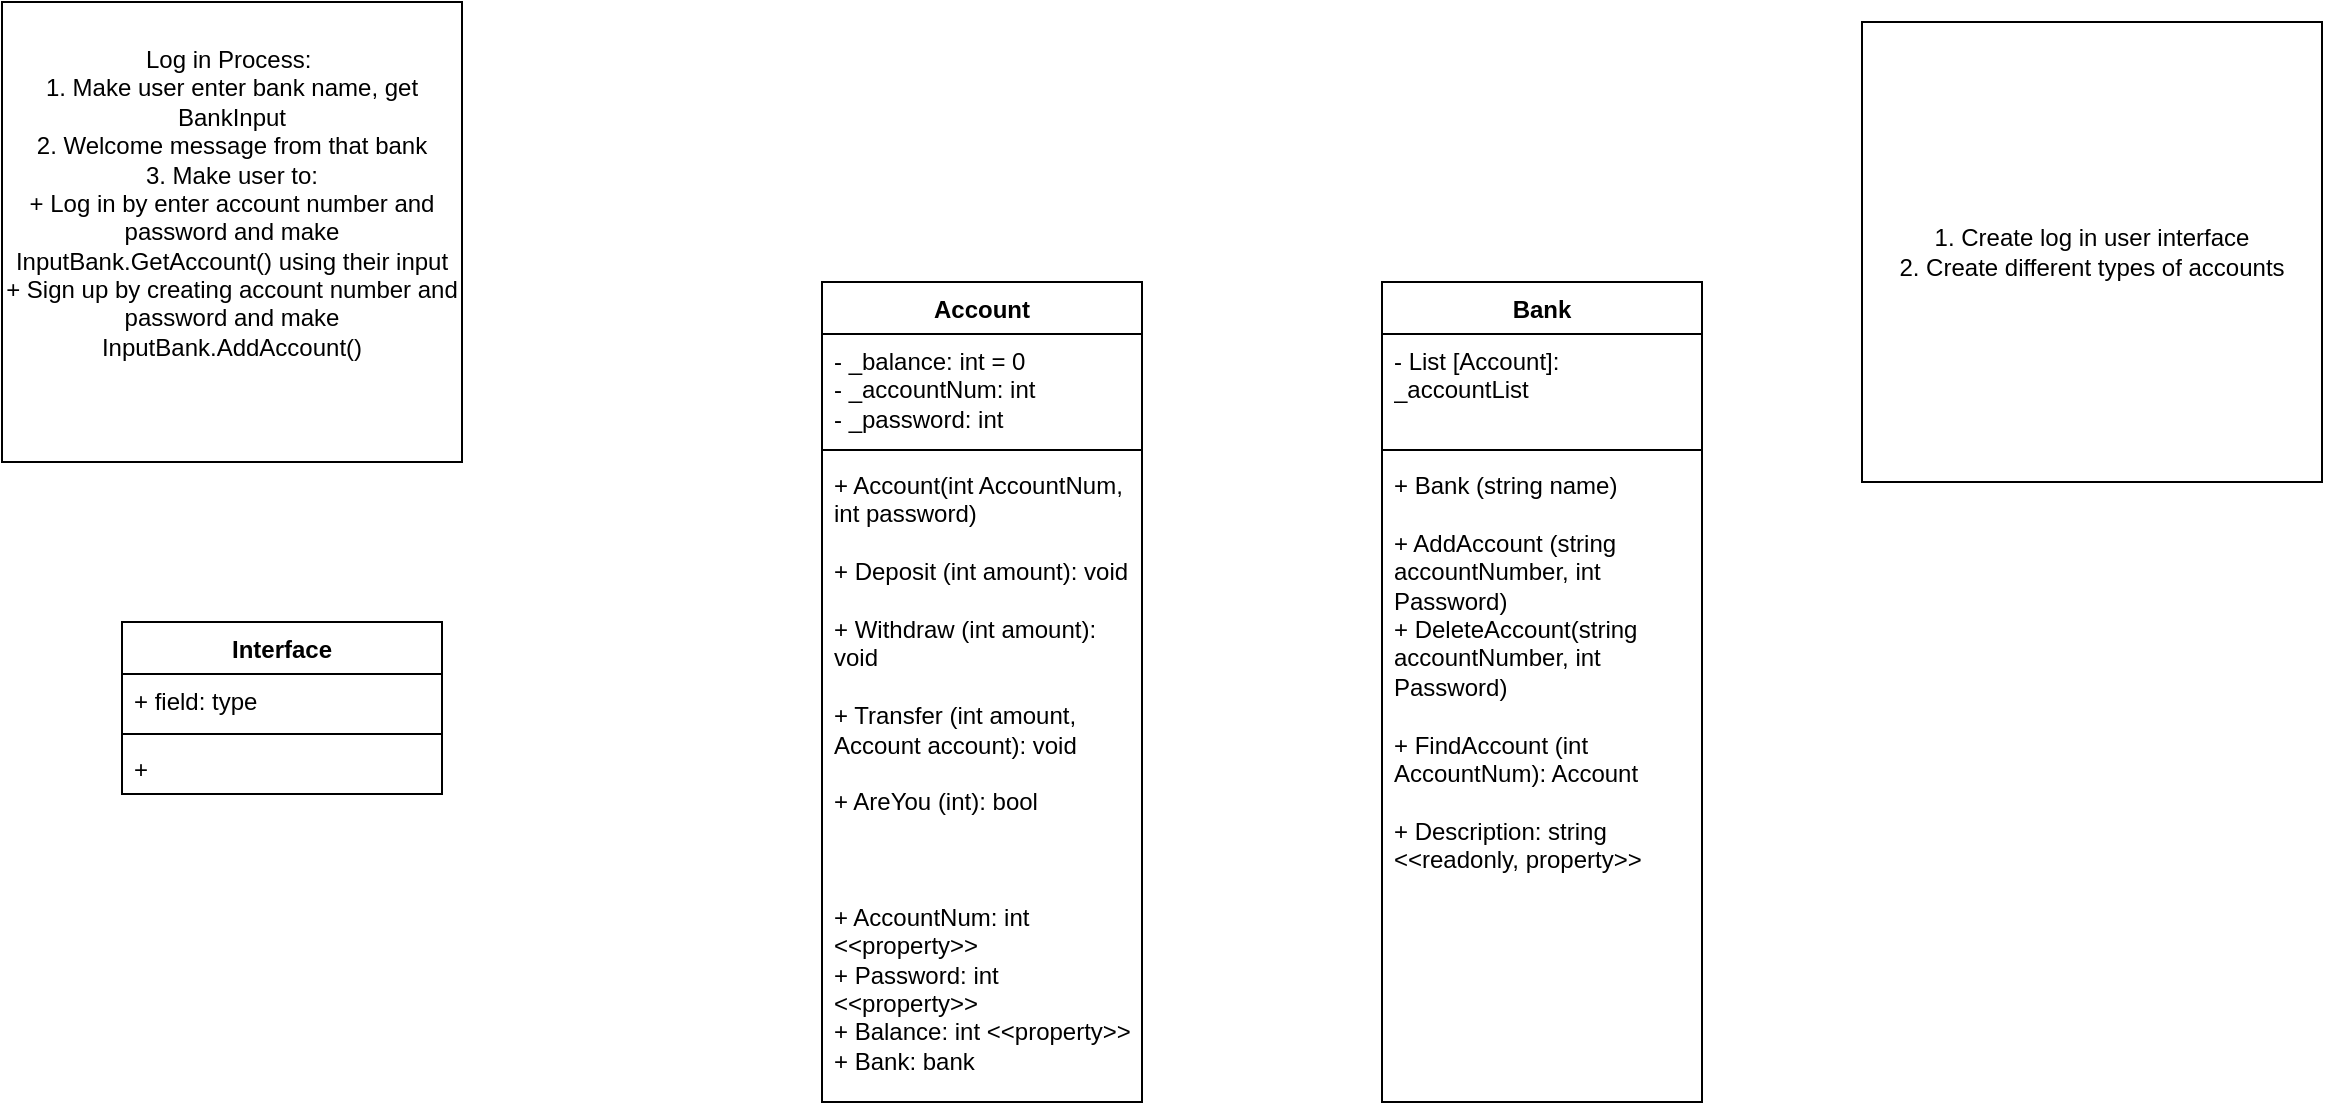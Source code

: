 <mxfile version="24.4.9" type="device">
  <diagram id="4hGNNaWelnX5ogM7S-4X" name="Page-1">
    <mxGraphModel dx="2284" dy="738" grid="1" gridSize="10" guides="1" tooltips="1" connect="1" arrows="1" fold="1" page="1" pageScale="1" pageWidth="850" pageHeight="1100" math="0" shadow="0">
      <root>
        <mxCell id="0" />
        <mxCell id="1" parent="0" />
        <mxCell id="YOJYTE3-wiDfbg3zjTLi-4" value="Account" style="swimlane;fontStyle=1;align=center;verticalAlign=top;childLayout=stackLayout;horizontal=1;startSize=26;horizontalStack=0;resizeParent=1;resizeParentMax=0;resizeLast=0;collapsible=1;marginBottom=0;whiteSpace=wrap;html=1;" parent="1" vertex="1">
          <mxGeometry x="320" y="240" width="160" height="410" as="geometry" />
        </mxCell>
        <mxCell id="YOJYTE3-wiDfbg3zjTLi-5" value="&lt;div&gt;- _balance: int = 0&lt;/div&gt;&lt;div&gt;- _accountNum: int&lt;br&gt;- _password: int&lt;/div&gt;" style="text;strokeColor=none;fillColor=none;align=left;verticalAlign=top;spacingLeft=4;spacingRight=4;overflow=hidden;rotatable=0;points=[[0,0.5],[1,0.5]];portConstraint=eastwest;whiteSpace=wrap;html=1;" parent="YOJYTE3-wiDfbg3zjTLi-4" vertex="1">
          <mxGeometry y="26" width="160" height="54" as="geometry" />
        </mxCell>
        <mxCell id="YOJYTE3-wiDfbg3zjTLi-6" value="" style="line;strokeWidth=1;fillColor=none;align=left;verticalAlign=middle;spacingTop=-1;spacingLeft=3;spacingRight=3;rotatable=0;labelPosition=right;points=[];portConstraint=eastwest;strokeColor=inherit;" parent="YOJYTE3-wiDfbg3zjTLi-4" vertex="1">
          <mxGeometry y="80" width="160" height="8" as="geometry" />
        </mxCell>
        <mxCell id="YOJYTE3-wiDfbg3zjTLi-7" value="+ Account(int AccountNum, int password)&amp;nbsp;&lt;div&gt;&lt;br&gt;&lt;/div&gt;&lt;div&gt;+ Deposit (int amount): void&lt;br&gt;&lt;br&gt;+ Withdraw (int amount): void&lt;/div&gt;&lt;div&gt;&lt;br&gt;+ Transfer (int amount, Account account): void&lt;/div&gt;&lt;div&gt;&lt;br&gt;&lt;/div&gt;&lt;div&gt;+ AreYou (int): bool&lt;/div&gt;&lt;div&gt;&lt;br&gt;&lt;br&gt;&lt;br&gt;+ AccountNum: int &amp;lt;&amp;lt;property&amp;gt;&amp;gt;&lt;/div&gt;&lt;div&gt;+ Password: int &amp;lt;&amp;lt;property&amp;gt;&amp;gt;&lt;br&gt;+ Balance: int &amp;lt;&amp;lt;property&amp;gt;&amp;gt;&lt;/div&gt;&lt;div&gt;+ Bank: bank&lt;/div&gt;" style="text;strokeColor=none;fillColor=none;align=left;verticalAlign=top;spacingLeft=4;spacingRight=4;overflow=hidden;rotatable=0;points=[[0,0.5],[1,0.5]];portConstraint=eastwest;whiteSpace=wrap;html=1;" parent="YOJYTE3-wiDfbg3zjTLi-4" vertex="1">
          <mxGeometry y="88" width="160" height="322" as="geometry" />
        </mxCell>
        <mxCell id="YOJYTE3-wiDfbg3zjTLi-8" value="Bank" style="swimlane;fontStyle=1;align=center;verticalAlign=top;childLayout=stackLayout;horizontal=1;startSize=26;horizontalStack=0;resizeParent=1;resizeParentMax=0;resizeLast=0;collapsible=1;marginBottom=0;whiteSpace=wrap;html=1;" parent="1" vertex="1">
          <mxGeometry x="600" y="240" width="160" height="410" as="geometry" />
        </mxCell>
        <mxCell id="YOJYTE3-wiDfbg3zjTLi-9" value="- List [Account]: _accountList" style="text;strokeColor=none;fillColor=none;align=left;verticalAlign=top;spacingLeft=4;spacingRight=4;overflow=hidden;rotatable=0;points=[[0,0.5],[1,0.5]];portConstraint=eastwest;whiteSpace=wrap;html=1;" parent="YOJYTE3-wiDfbg3zjTLi-8" vertex="1">
          <mxGeometry y="26" width="160" height="54" as="geometry" />
        </mxCell>
        <mxCell id="YOJYTE3-wiDfbg3zjTLi-10" value="" style="line;strokeWidth=1;fillColor=none;align=left;verticalAlign=middle;spacingTop=-1;spacingLeft=3;spacingRight=3;rotatable=0;labelPosition=right;points=[];portConstraint=eastwest;strokeColor=inherit;" parent="YOJYTE3-wiDfbg3zjTLi-8" vertex="1">
          <mxGeometry y="80" width="160" height="8" as="geometry" />
        </mxCell>
        <mxCell id="YOJYTE3-wiDfbg3zjTLi-11" value="+ Bank (string name)&lt;div&gt;&lt;br&gt;&lt;/div&gt;&lt;div&gt;+ AddAccount (string accountNumber, int Password)&lt;/div&gt;&lt;div&gt;+ DeleteAccount(string accountNumber, int Password)&lt;/div&gt;&lt;div&gt;&lt;br&gt;&lt;/div&gt;&lt;div&gt;+ FindAccount (int AccountNum): Account&lt;/div&gt;&lt;div&gt;&lt;br&gt;&lt;/div&gt;&lt;div&gt;+ Description: string &amp;lt;&amp;lt;readonly, property&amp;gt;&amp;gt;&lt;/div&gt;" style="text;strokeColor=none;fillColor=none;align=left;verticalAlign=top;spacingLeft=4;spacingRight=4;overflow=hidden;rotatable=0;points=[[0,0.5],[1,0.5]];portConstraint=eastwest;whiteSpace=wrap;html=1;" parent="YOJYTE3-wiDfbg3zjTLi-8" vertex="1">
          <mxGeometry y="88" width="160" height="322" as="geometry" />
        </mxCell>
        <mxCell id="3K3qmI-YffXcMCkNoZgT-1" value="Log in Process:&amp;nbsp;&lt;div&gt;1. Make user enter bank name, get BankInput&lt;/div&gt;&lt;div&gt;2. Welcome message from that bank&lt;/div&gt;&lt;div&gt;3. Make user to:&lt;br&gt;+ Log in by enter account number and password and make InputBank.GetAccount() using their input&lt;/div&gt;&lt;div&gt;+ Sign up by creating account number and password and make InputBank.AddAccount()&lt;/div&gt;&lt;div&gt;&lt;br&gt;&lt;/div&gt;&lt;div&gt;&lt;br&gt;&lt;/div&gt;" style="whiteSpace=wrap;html=1;aspect=fixed;" vertex="1" parent="1">
          <mxGeometry x="-90" y="100" width="230" height="230" as="geometry" />
        </mxCell>
        <mxCell id="3K3qmI-YffXcMCkNoZgT-2" value="Interface" style="swimlane;fontStyle=1;align=center;verticalAlign=top;childLayout=stackLayout;horizontal=1;startSize=26;horizontalStack=0;resizeParent=1;resizeParentMax=0;resizeLast=0;collapsible=1;marginBottom=0;whiteSpace=wrap;html=1;" vertex="1" parent="1">
          <mxGeometry x="-30" y="410" width="160" height="86" as="geometry" />
        </mxCell>
        <mxCell id="3K3qmI-YffXcMCkNoZgT-3" value="+ field: type" style="text;strokeColor=none;fillColor=none;align=left;verticalAlign=top;spacingLeft=4;spacingRight=4;overflow=hidden;rotatable=0;points=[[0,0.5],[1,0.5]];portConstraint=eastwest;whiteSpace=wrap;html=1;" vertex="1" parent="3K3qmI-YffXcMCkNoZgT-2">
          <mxGeometry y="26" width="160" height="26" as="geometry" />
        </mxCell>
        <mxCell id="3K3qmI-YffXcMCkNoZgT-4" value="" style="line;strokeWidth=1;fillColor=none;align=left;verticalAlign=middle;spacingTop=-1;spacingLeft=3;spacingRight=3;rotatable=0;labelPosition=right;points=[];portConstraint=eastwest;strokeColor=inherit;" vertex="1" parent="3K3qmI-YffXcMCkNoZgT-2">
          <mxGeometry y="52" width="160" height="8" as="geometry" />
        </mxCell>
        <mxCell id="3K3qmI-YffXcMCkNoZgT-5" value="+&amp;nbsp;" style="text;strokeColor=none;fillColor=none;align=left;verticalAlign=top;spacingLeft=4;spacingRight=4;overflow=hidden;rotatable=0;points=[[0,0.5],[1,0.5]];portConstraint=eastwest;whiteSpace=wrap;html=1;" vertex="1" parent="3K3qmI-YffXcMCkNoZgT-2">
          <mxGeometry y="60" width="160" height="26" as="geometry" />
        </mxCell>
        <mxCell id="3K3qmI-YffXcMCkNoZgT-6" value="&lt;div&gt;1. Create log in user interface&lt;/div&gt;&lt;div&gt;2. Create different types of accounts&lt;/div&gt;" style="whiteSpace=wrap;html=1;aspect=fixed;" vertex="1" parent="1">
          <mxGeometry x="840" y="110" width="230" height="230" as="geometry" />
        </mxCell>
      </root>
    </mxGraphModel>
  </diagram>
</mxfile>
